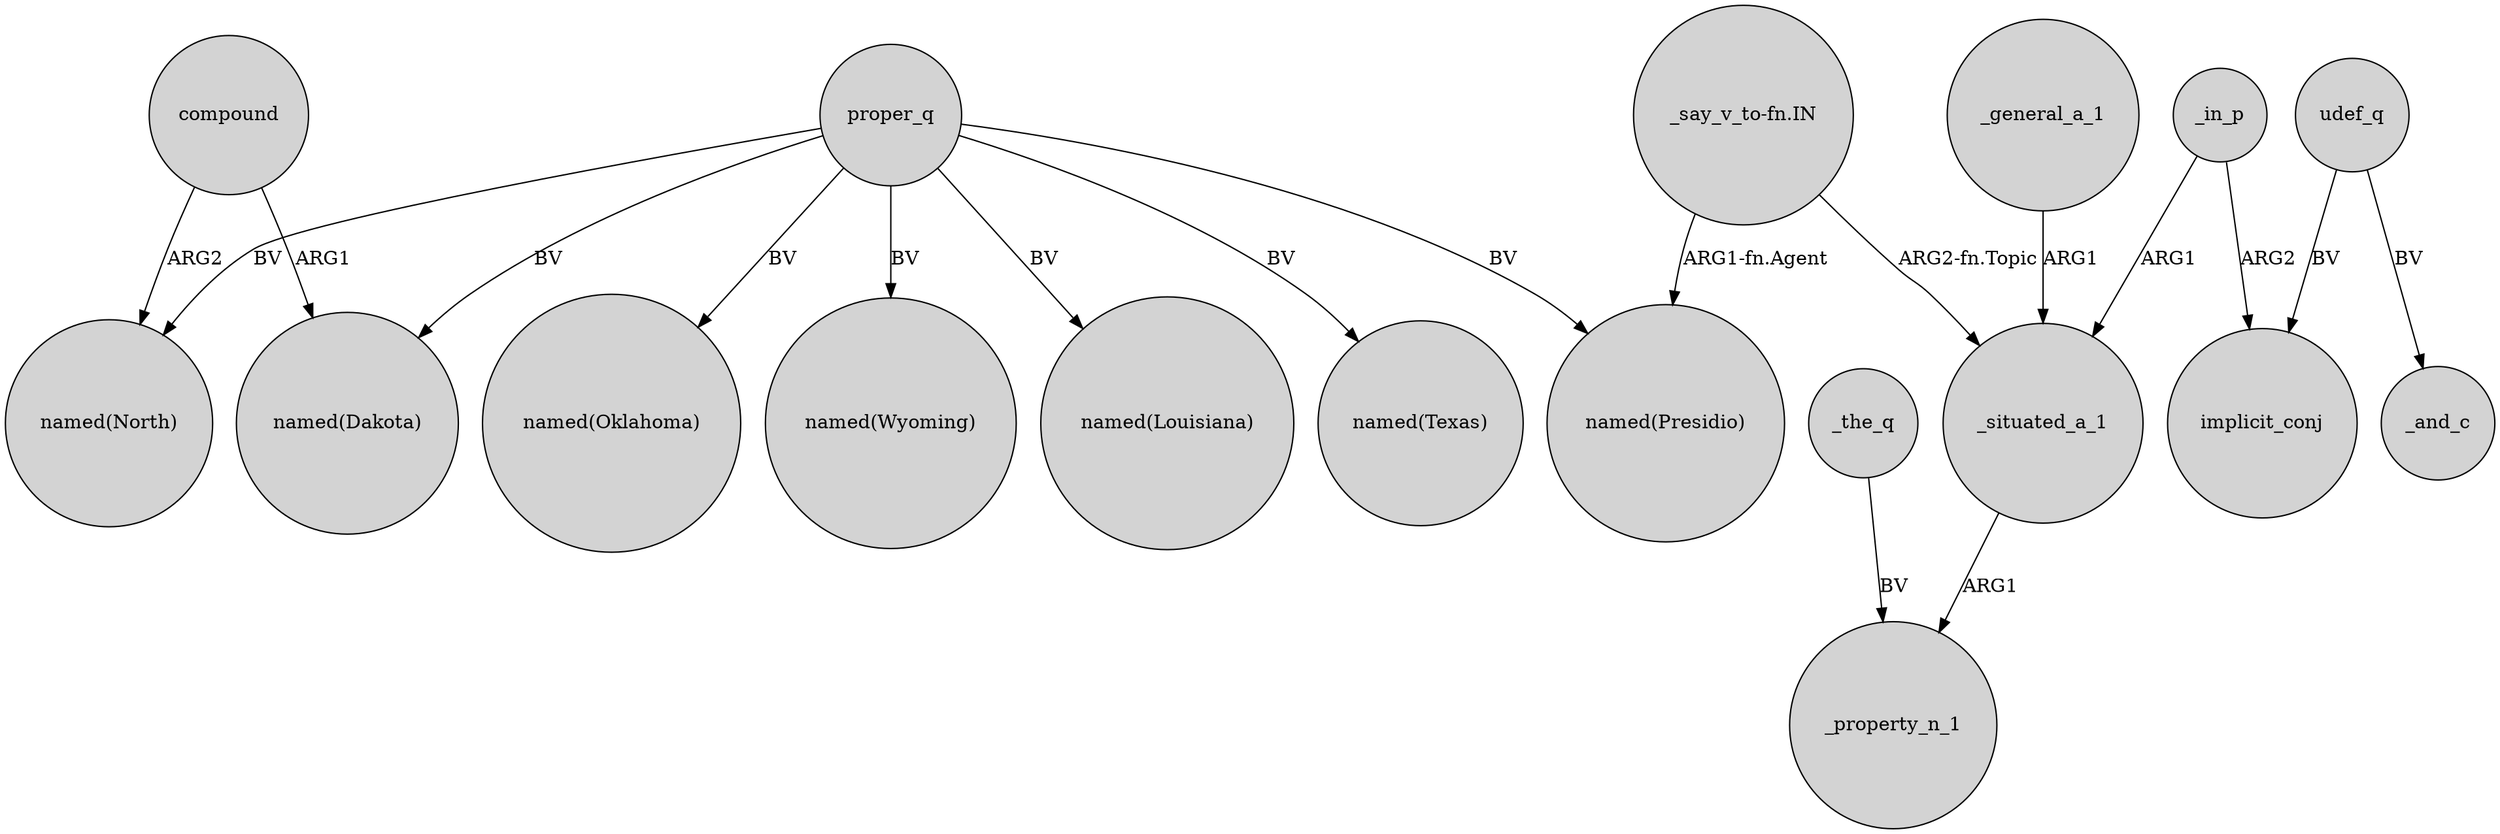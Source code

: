 digraph {
	node [shape=circle style=filled]
	proper_q -> "named(Louisiana)" [label=BV]
	compound -> "named(North)" [label=ARG2]
	"_say_v_to-fn.IN" -> _situated_a_1 [label="ARG2-fn.Topic"]
	_in_p -> _situated_a_1 [label=ARG1]
	_in_p -> implicit_conj [label=ARG2]
	_the_q -> _property_n_1 [label=BV]
	_situated_a_1 -> _property_n_1 [label=ARG1]
	compound -> "named(Dakota)" [label=ARG1]
	proper_q -> "named(North)" [label=BV]
	udef_q -> implicit_conj [label=BV]
	udef_q -> _and_c [label=BV]
	proper_q -> "named(Oklahoma)" [label=BV]
	proper_q -> "named(Wyoming)" [label=BV]
	"_say_v_to-fn.IN" -> "named(Presidio)" [label="ARG1-fn.Agent"]
	_general_a_1 -> _situated_a_1 [label=ARG1]
	proper_q -> "named(Presidio)" [label=BV]
	proper_q -> "named(Dakota)" [label=BV]
	proper_q -> "named(Texas)" [label=BV]
}
